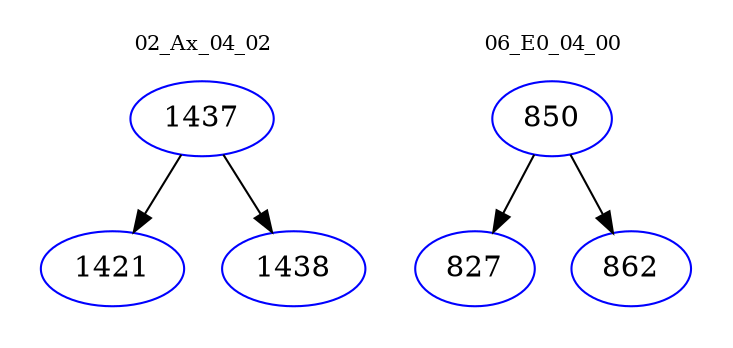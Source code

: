 digraph{
subgraph cluster_0 {
color = white
label = "02_Ax_04_02";
fontsize=10;
T0_1437 [label="1437", color="blue"]
T0_1437 -> T0_1421 [color="black"]
T0_1421 [label="1421", color="blue"]
T0_1437 -> T0_1438 [color="black"]
T0_1438 [label="1438", color="blue"]
}
subgraph cluster_1 {
color = white
label = "06_E0_04_00";
fontsize=10;
T1_850 [label="850", color="blue"]
T1_850 -> T1_827 [color="black"]
T1_827 [label="827", color="blue"]
T1_850 -> T1_862 [color="black"]
T1_862 [label="862", color="blue"]
}
}
